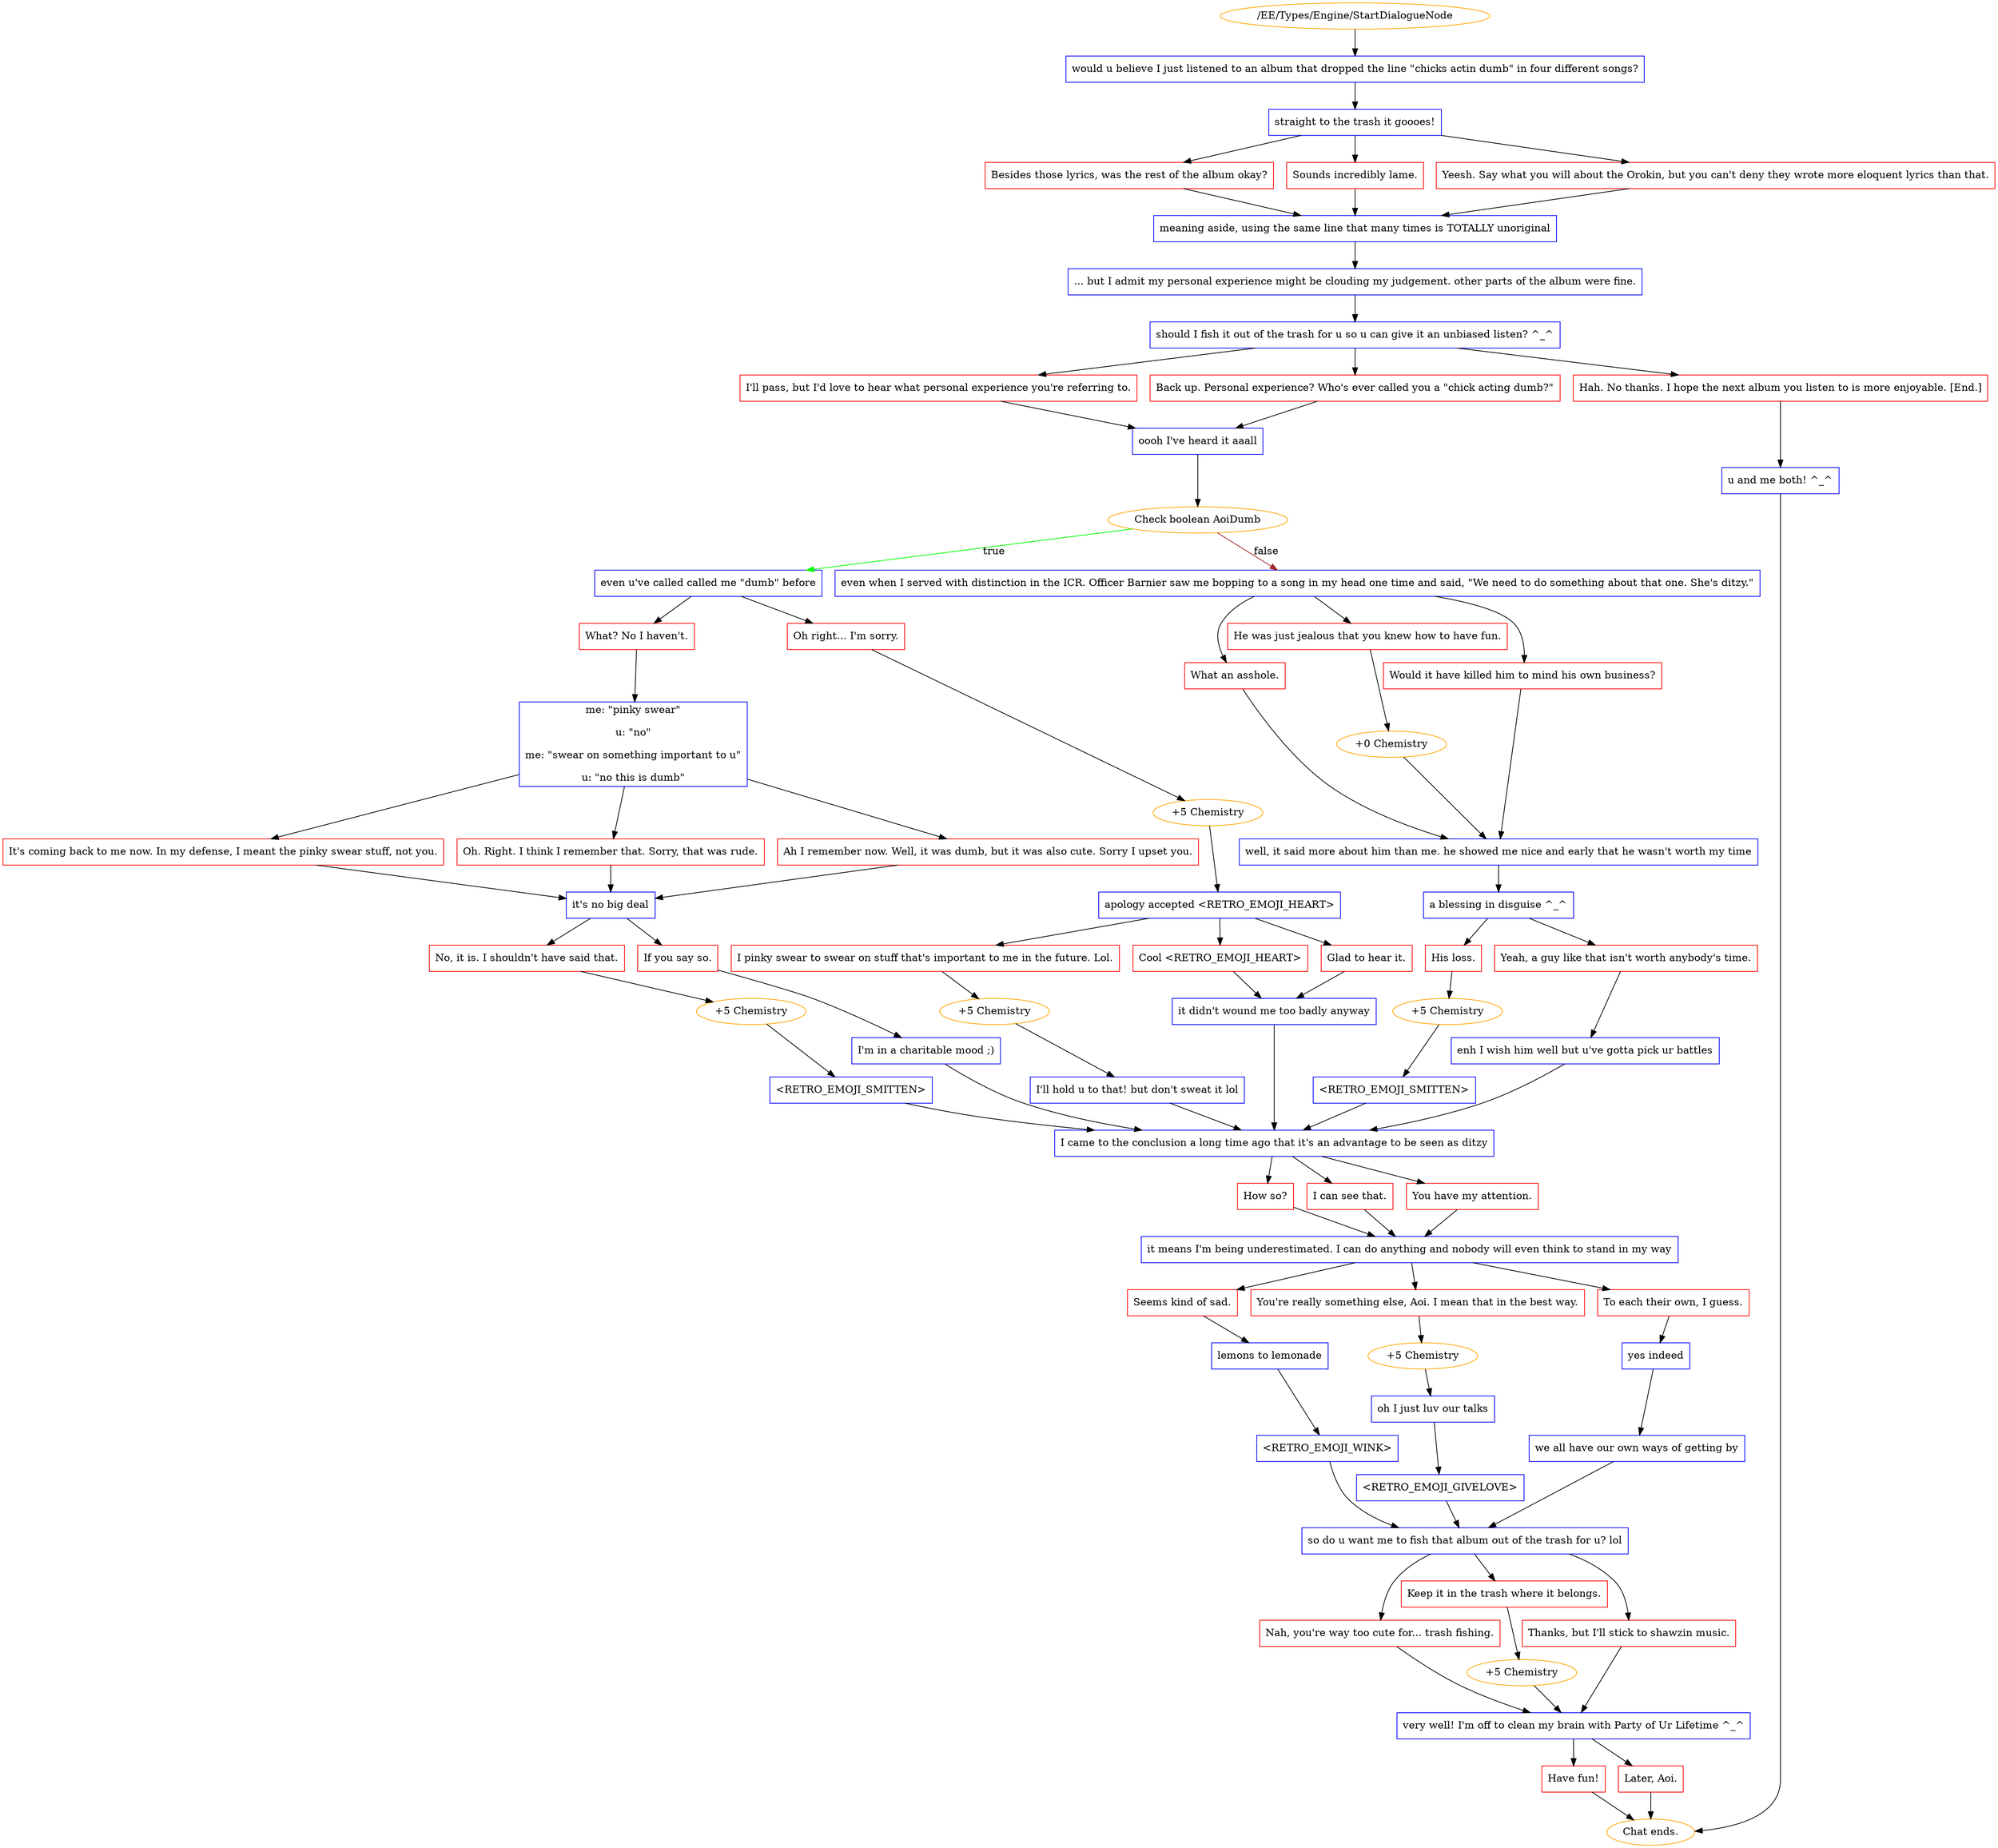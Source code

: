 digraph {
	2382 [label="/EE/Types/Engine/StartDialogueNode",color=orange];
		2382 -> 2383;
	2383 [label="would u believe I just listened to an album that dropped the line \"chicks actin dumb\" in four different songs?",shape=box,color=blue];
		2383 -> 2384;
	2384 [label="straight to the trash it goooes!",shape=box,color=blue];
		2384 -> 2387;
		2384 -> 2386;
		2384 -> 2385;
	2387 [label="Besides those lyrics, was the rest of the album okay?",shape=box,color=red];
		2387 -> 2388;
	2386 [label="Sounds incredibly lame.",shape=box,color=red];
		2386 -> 2388;
	2385 [label="Yeesh. Say what you will about the Orokin, but you can't deny they wrote more eloquent lyrics than that.",shape=box,color=red];
		2385 -> 2388;
	2388 [label="meaning aside, using the same line that many times is TOTALLY unoriginal",shape=box,color=blue];
		2388 -> 2389;
	2389 [label="... but I admit my personal experience might be clouding my judgement. other parts of the album were fine.",shape=box,color=blue];
		2389 -> 2390;
	2390 [label="should I fish it out of the trash for u so u can give it an unbiased listen? ^_^",shape=box,color=blue];
		2390 -> 2393;
		2390 -> 2391;
		2390 -> 2392;
	2393 [label="I'll pass, but I'd love to hear what personal experience you're referring to.",shape=box,color=red];
		2393 -> 2396;
	2391 [label="Back up. Personal experience? Who's ever called you a \"chick acting dumb?\"",shape=box,color=red];
		2391 -> 2396;
	2392 [label="Hah. No thanks. I hope the next album you listen to is more enjoyable. [End.]",shape=box,color=red];
		2392 -> 2394;
	2396 [label="oooh I've heard it aaall",shape=box,color=blue];
		2396 -> 2397;
	2394 [label="u and me both! ^_^",shape=box,color=blue];
		2394 -> "Chat ends.";
	2397 [label="Check boolean AoiDumb",color=orange];
		2397 -> 2403 [label=true,color=green];
		2397 -> 2404 [label=false,color=brown];
	"Chat ends." [color=orange];
	2403 [label="even u've called called me \"dumb\" before",shape=box,color=blue];
		2403 -> 2398;
		2403 -> 2399;
	2404 [label="even when I served with distinction in the ICR. Officer Barnier saw me bopping to a song in my head one time and said, \"We need to do something about that one. She's ditzy.\"",shape=box,color=blue];
		2404 -> 2400;
		2404 -> 2402;
		2404 -> 2401;
	2398 [label="What? No I haven't.",shape=box,color=red];
		2398 -> 2405;
	2399 [label="Oh right... I'm sorry.",shape=box,color=red];
		2399 -> 2406;
	2400 [label="What an asshole.",shape=box,color=red];
		2400 -> 2408;
	2402 [label="He was just jealous that you knew how to have fun.",shape=box,color=red];
		2402 -> 2407;
	2401 [label="Would it have killed him to mind his own business?",shape=box,color=red];
		2401 -> 2408;
	2405 [label="me: \"pinky swear\"
u: \"no\"
me: \"swear on something important to u\"
u: \"no this is dumb\"",shape=box,color=blue];
		2405 -> 2412;
		2405 -> 2410;
		2405 -> 2411;
	2406 [label="+5 Chemistry",color=orange];
		2406 -> 2409;
	2408 [label="well, it said more about him than me. he showed me nice and early that he wasn't worth my time",shape=box,color=blue];
		2408 -> 2416;
	2407 [label="+0 Chemistry",color=orange];
		2407 -> 2408;
	2412 [label="It's coming back to me now. In my defense, I meant the pinky swear stuff, not you.",shape=box,color=red];
		2412 -> 2421;
	2410 [label="Oh. Right. I think I remember that. Sorry, that was rude.",shape=box,color=red];
		2410 -> 2421;
	2411 [label="Ah I remember now. Well, it was dumb, but it was also cute. Sorry I upset you.",shape=box,color=red];
		2411 -> 2421;
	2409 [label="apology accepted <RETRO_EMOJI_HEART>",shape=box,color=blue];
		2409 -> 2413;
		2409 -> 2415;
		2409 -> 2414;
	2416 [label="a blessing in disguise ^_^",shape=box,color=blue];
		2416 -> 2418;
		2416 -> 2417;
	2421 [label="it's no big deal",shape=box,color=blue];
		2421 -> 2420;
		2421 -> 2419;
	2413 [label="I pinky swear to swear on stuff that's important to me in the future. Lol.",shape=box,color=red];
		2413 -> 2423;
	2415 [label="Cool <RETRO_EMOJI_HEART>",shape=box,color=red];
		2415 -> 2428;
	2414 [label="Glad to hear it.",shape=box,color=red];
		2414 -> 2428;
	2418 [label="His loss.",shape=box,color=red];
		2418 -> 2424;
	2417 [label="Yeah, a guy like that isn't worth anybody's time.",shape=box,color=red];
		2417 -> 2430;
	2420 [label="No, it is. I shouldn't have said that.",shape=box,color=red];
		2420 -> 2422;
	2419 [label="If you say so.",shape=box,color=red];
		2419 -> 2426;
	2423 [label="+5 Chemistry",color=orange];
		2423 -> 2427;
	2428 [label="it didn't wound me too badly anyway",shape=box,color=blue];
		2428 -> 2431;
	2424 [label="+5 Chemistry",color=orange];
		2424 -> 2429;
	2430 [label="enh I wish him well but u've gotta pick ur battles",shape=box,color=blue];
		2430 -> 2431;
	2422 [label="+5 Chemistry",color=orange];
		2422 -> 2425;
	2426 [label="I'm in a charitable mood ;)",shape=box,color=blue];
		2426 -> 2431;
	2427 [label="I'll hold u to that! but don't sweat it lol",shape=box,color=blue];
		2427 -> 2431;
	2431 [label="I came to the conclusion a long time ago that it's an advantage to be seen as ditzy",shape=box,color=blue];
		2431 -> 2434;
		2431 -> 2432;
		2431 -> 2433;
	2429 [label="<RETRO_EMOJI_SMITTEN>",shape=box,color=blue];
		2429 -> 2431;
	2425 [label="<RETRO_EMOJI_SMITTEN>",shape=box,color=blue];
		2425 -> 2431;
	2434 [label="How so?",shape=box,color=red];
		2434 -> 2435;
	2432 [label="I can see that.",shape=box,color=red];
		2432 -> 2435;
	2433 [label="You have my attention.",shape=box,color=red];
		2433 -> 2435;
	2435 [label="it means I'm being underestimated. I can do anything and nobody will even think to stand in my way",shape=box,color=blue];
		2435 -> 2438;
		2435 -> 2437;
		2435 -> 2436;
	2438 [label="Seems kind of sad.",shape=box,color=red];
		2438 -> 2440;
	2437 [label="You're really something else, Aoi. I mean that in the best way.",shape=box,color=red];
		2437 -> 2439;
	2436 [label="To each their own, I guess.",shape=box,color=red];
		2436 -> 2441;
	2440 [label="lemons to lemonade",shape=box,color=blue];
		2440 -> 2443;
	2439 [label="+5 Chemistry",color=orange];
		2439 -> 2442;
	2441 [label="yes indeed",shape=box,color=blue];
		2441 -> 2444;
	2443 [label="<RETRO_EMOJI_WINK>",shape=box,color=blue];
		2443 -> 2446;
	2442 [label="oh I just luv our talks",shape=box,color=blue];
		2442 -> 2445;
	2444 [label="we all have our own ways of getting by",shape=box,color=blue];
		2444 -> 2446;
	2446 [label="so do u want me to fish that album out of the trash for u? lol",shape=box,color=blue];
		2446 -> 2448;
		2446 -> 2449;
		2446 -> 2447;
	2445 [label="<RETRO_EMOJI_GIVELOVE>",shape=box,color=blue];
		2445 -> 2446;
	2448 [label="Nah, you're way too cute for... trash fishing.",shape=box,color=red];
		2448 -> 2452;
	2449 [label="Keep it in the trash where it belongs.",shape=box,color=red];
		2449 -> 2450;
	2447 [label="Thanks, but I'll stick to shawzin music.",shape=box,color=red];
		2447 -> 2452;
	2452 [label="very well! I'm off to clean my brain with Party of Ur Lifetime ^_^",shape=box,color=blue];
		2452 -> 2451;
		2452 -> 2291;
	2450 [label="+5 Chemistry",color=orange];
		2450 -> 2452;
	2451 [label="Have fun!",shape=box,color=red];
		2451 -> "Chat ends.";
	2291 [label="Later, Aoi.",shape=box,color=red];
		2291 -> "Chat ends.";
	"Chat ends." [color=orange];
}